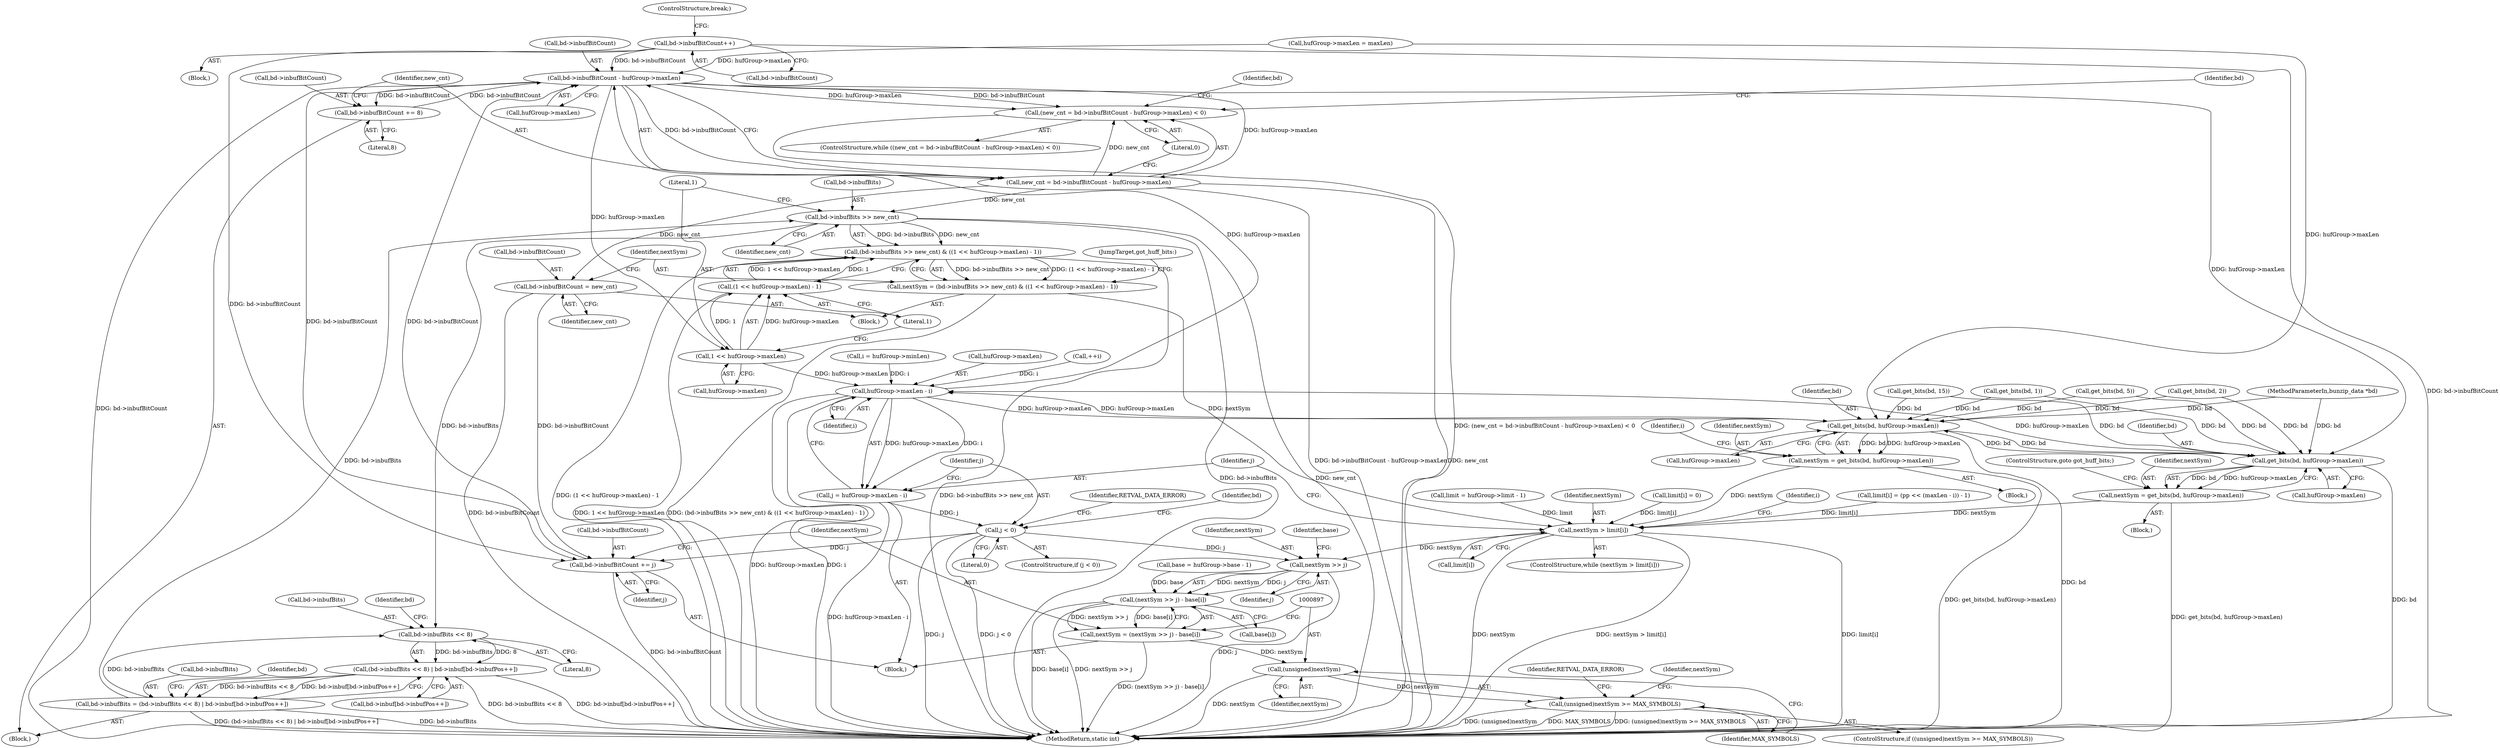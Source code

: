 digraph "0_busybox_0402cb32df015d9372578e3db27db47b33d5c7b0@pointer" {
"1000476" [label="(Call,bd->inbufBitCount++)"];
"1000775" [label="(Call,bd->inbufBitCount - hufGroup->maxLen)"];
"1000772" [label="(Call,(new_cnt = bd->inbufBitCount - hufGroup->maxLen) < 0)"];
"1000773" [label="(Call,new_cnt = bd->inbufBitCount - hufGroup->maxLen)"];
"1000824" [label="(Call,bd->inbufBitCount = new_cnt)"];
"1000880" [label="(Call,bd->inbufBitCount += j)"];
"1000832" [label="(Call,bd->inbufBits >> new_cnt)"];
"1000806" [label="(Call,bd->inbufBits << 8)"];
"1000805" [label="(Call,(bd->inbufBits << 8) | bd->inbuf[bd->inbufPos++])"];
"1000801" [label="(Call,bd->inbufBits = (bd->inbufBits << 8) | bd->inbuf[bd->inbufPos++])"];
"1000831" [label="(Call,(bd->inbufBits >> new_cnt) & ((1 << hufGroup->maxLen) - 1))"];
"1000829" [label="(Call,nextSym = (bd->inbufBits >> new_cnt) & ((1 << hufGroup->maxLen) - 1))"];
"1000860" [label="(Call,nextSym > limit[i])"];
"1000888" [label="(Call,nextSym >> j)"];
"1000887" [label="(Call,(nextSym >> j) - base[i])"];
"1000885" [label="(Call,nextSym = (nextSym >> j) - base[i])"];
"1000896" [label="(Call,(unsigned)nextSym)"];
"1000895" [label="(Call,(unsigned)nextSym >= MAX_SYMBOLS)"];
"1000795" [label="(Call,get_bits(bd, hufGroup->maxLen))"];
"1000793" [label="(Call,nextSym = get_bits(bd, hufGroup->maxLen))"];
"1000849" [label="(Call,get_bits(bd, hufGroup->maxLen))"];
"1000847" [label="(Call,nextSym = get_bits(bd, hufGroup->maxLen))"];
"1000869" [label="(Call,hufGroup->maxLen - i)"];
"1000867" [label="(Call,j = hufGroup->maxLen - i)"];
"1000875" [label="(Call,j < 0)"];
"1000819" [label="(Call,bd->inbufBitCount += 8)"];
"1000838" [label="(Call,1 << hufGroup->maxLen)"];
"1000837" [label="(Call,(1 << hufGroup->maxLen) - 1)"];
"1000351" [label="(Call,get_bits(bd, 15))"];
"1000794" [label="(Identifier,nextSym)"];
"1000873" [label="(Identifier,i)"];
"1000884" [label="(Identifier,j)"];
"1000779" [label="(Call,hufGroup->maxLen)"];
"1000813" [label="(Identifier,bd)"];
"1000819" [label="(Call,bd->inbufBitCount += 8)"];
"1000793" [label="(Call,nextSym = get_bits(bd, hufGroup->maxLen))"];
"1001177" [label="(MethodReturn,static int)"];
"1000782" [label="(Literal,0)"];
"1000836" [label="(Identifier,new_cnt)"];
"1000877" [label="(Literal,0)"];
"1000807" [label="(Call,bd->inbufBits)"];
"1000831" [label="(Call,(bd->inbufBits >> new_cnt) & ((1 << hufGroup->maxLen) - 1))"];
"1000861" [label="(Identifier,nextSym)"];
"1000801" [label="(Call,bd->inbufBits = (bd->inbufBits << 8) | bd->inbuf[bd->inbufPos++])"];
"1000375" [label="(Call,get_bits(bd, 1))"];
"1000859" [label="(ControlStructure,while (nextSym > limit[i]))"];
"1000811" [label="(Call,bd->inbuf[bd->inbufPos++])"];
"1000800" [label="(ControlStructure,goto got_huff_bits;)"];
"1000865" [label="(Call,++i)"];
"1000843" [label="(Literal,1)"];
"1000860" [label="(Call,nextSym > limit[i])"];
"1000810" [label="(Literal,8)"];
"1000783" [label="(Block,)"];
"1000773" [label="(Call,new_cnt = bd->inbufBitCount - hufGroup->maxLen)"];
"1000832" [label="(Call,bd->inbufBits >> new_cnt)"];
"1000888" [label="(Call,nextSym >> j)"];
"1000775" [label="(Call,bd->inbufBitCount - hufGroup->maxLen)"];
"1000477" [label="(Call,bd->inbufBitCount)"];
"1000476" [label="(Call,bd->inbufBitCount++)"];
"1000903" [label="(Identifier,nextSym)"];
"1000838" [label="(Call,1 << hufGroup->maxLen)"];
"1000823" [label="(Literal,8)"];
"1000806" [label="(Call,bd->inbufBits << 8)"];
"1000776" [label="(Call,bd->inbufBitCount)"];
"1000854" [label="(Call,i = hufGroup->minLen)"];
"1000894" [label="(ControlStructure,if ((unsigned)nextSym >= MAX_SYMBOLS))"];
"1000889" [label="(Identifier,nextSym)"];
"1000802" [label="(Call,bd->inbufBits)"];
"1000881" [label="(Call,bd->inbufBitCount)"];
"1000880" [label="(Call,bd->inbufBitCount += j)"];
"1000729" [label="(Block,)"];
"1000826" [label="(Identifier,bd)"];
"1000896" [label="(Call,(unsigned)nextSym)"];
"1000821" [label="(Identifier,bd)"];
"1000774" [label="(Identifier,new_cnt)"];
"1000850" [label="(Identifier,bd)"];
"1000901" [label="(Identifier,RETVAL_DATA_ERROR)"];
"1000886" [label="(Identifier,nextSym)"];
"1000787" [label="(Identifier,bd)"];
"1000820" [label="(Call,bd->inbufBitCount)"];
"1000824" [label="(Call,bd->inbufBitCount = new_cnt)"];
"1000898" [label="(Identifier,nextSym)"];
"1000797" [label="(Call,hufGroup->maxLen)"];
"1000870" [label="(Call,hufGroup->maxLen)"];
"1000837" [label="(Call,(1 << hufGroup->maxLen) - 1)"];
"1000847" [label="(Call,nextSym = get_bits(bd, hufGroup->maxLen))"];
"1000846" [label="(Block,)"];
"1000830" [label="(Identifier,nextSym)"];
"1000855" [label="(Identifier,i)"];
"1000892" [label="(Identifier,base)"];
"1000825" [label="(Call,bd->inbufBitCount)"];
"1000549" [label="(Call,hufGroup->maxLen = maxLen)"];
"1000805" [label="(Call,(bd->inbufBits << 8) | bd->inbuf[bd->inbufPos++])"];
"1000868" [label="(Identifier,j)"];
"1000849" [label="(Call,get_bits(bd, hufGroup->maxLen))"];
"1000875" [label="(Call,j < 0)"];
"1000439" [label="(Call,get_bits(bd, 5))"];
"1000752" [label="(Call,base = hufGroup->base - 1)"];
"1000890" [label="(Identifier,j)"];
"1000876" [label="(Identifier,j)"];
"1000844" [label="(JumpTarget,got_huff_bits:)"];
"1000586" [label="(Call,limit[i] = 0)"];
"1000869" [label="(Call,hufGroup->maxLen - i)"];
"1000848" [label="(Identifier,nextSym)"];
"1000158" [label="(MethodParameterIn,bunzip_data *bd)"];
"1000833" [label="(Call,bd->inbufBits)"];
"1000468" [label="(Call,get_bits(bd, 2))"];
"1000828" [label="(Identifier,new_cnt)"];
"1000769" [label="(Block,)"];
"1000866" [label="(Identifier,i)"];
"1000772" [label="(Call,(new_cnt = bd->inbufBitCount - hufGroup->maxLen) < 0)"];
"1000867" [label="(Call,j = hufGroup->maxLen - i)"];
"1000651" [label="(Call,limit[i] = (pp << (maxLen - i)) - 1)"];
"1000475" [label="(Block,)"];
"1000874" [label="(ControlStructure,if (j < 0))"];
"1000829" [label="(Call,nextSym = (bd->inbufBits >> new_cnt) & ((1 << hufGroup->maxLen) - 1))"];
"1000879" [label="(Identifier,RETVAL_DATA_ERROR)"];
"1000895" [label="(Call,(unsigned)nextSym >= MAX_SYMBOLS)"];
"1000792" [label="(Block,)"];
"1000891" [label="(Call,base[i])"];
"1000882" [label="(Identifier,bd)"];
"1000851" [label="(Call,hufGroup->maxLen)"];
"1000885" [label="(Call,nextSym = (nextSym >> j) - base[i])"];
"1000839" [label="(Literal,1)"];
"1000840" [label="(Call,hufGroup->maxLen)"];
"1000887" [label="(Call,(nextSym >> j) - base[i])"];
"1000480" [label="(ControlStructure,break;)"];
"1000795" [label="(Call,get_bits(bd, hufGroup->maxLen))"];
"1000759" [label="(Call,limit = hufGroup->limit - 1)"];
"1000899" [label="(Identifier,MAX_SYMBOLS)"];
"1000771" [label="(ControlStructure,while ((new_cnt = bd->inbufBitCount - hufGroup->maxLen) < 0))"];
"1000796" [label="(Identifier,bd)"];
"1000862" [label="(Call,limit[i])"];
"1000476" -> "1000475"  [label="AST: "];
"1000476" -> "1000477"  [label="CFG: "];
"1000477" -> "1000476"  [label="AST: "];
"1000480" -> "1000476"  [label="CFG: "];
"1000476" -> "1001177"  [label="DDG: bd->inbufBitCount"];
"1000476" -> "1000775"  [label="DDG: bd->inbufBitCount"];
"1000476" -> "1000880"  [label="DDG: bd->inbufBitCount"];
"1000775" -> "1000773"  [label="AST: "];
"1000775" -> "1000779"  [label="CFG: "];
"1000776" -> "1000775"  [label="AST: "];
"1000779" -> "1000775"  [label="AST: "];
"1000773" -> "1000775"  [label="CFG: "];
"1000775" -> "1001177"  [label="DDG: bd->inbufBitCount"];
"1000775" -> "1000772"  [label="DDG: bd->inbufBitCount"];
"1000775" -> "1000772"  [label="DDG: hufGroup->maxLen"];
"1000775" -> "1000773"  [label="DDG: bd->inbufBitCount"];
"1000775" -> "1000773"  [label="DDG: hufGroup->maxLen"];
"1000880" -> "1000775"  [label="DDG: bd->inbufBitCount"];
"1000819" -> "1000775"  [label="DDG: bd->inbufBitCount"];
"1000549" -> "1000775"  [label="DDG: hufGroup->maxLen"];
"1000869" -> "1000775"  [label="DDG: hufGroup->maxLen"];
"1000775" -> "1000795"  [label="DDG: hufGroup->maxLen"];
"1000775" -> "1000819"  [label="DDG: bd->inbufBitCount"];
"1000775" -> "1000838"  [label="DDG: hufGroup->maxLen"];
"1000775" -> "1000880"  [label="DDG: bd->inbufBitCount"];
"1000772" -> "1000771"  [label="AST: "];
"1000772" -> "1000782"  [label="CFG: "];
"1000773" -> "1000772"  [label="AST: "];
"1000782" -> "1000772"  [label="AST: "];
"1000787" -> "1000772"  [label="CFG: "];
"1000826" -> "1000772"  [label="CFG: "];
"1000772" -> "1001177"  [label="DDG: (new_cnt = bd->inbufBitCount - hufGroup->maxLen) < 0"];
"1000773" -> "1000772"  [label="DDG: new_cnt"];
"1000774" -> "1000773"  [label="AST: "];
"1000782" -> "1000773"  [label="CFG: "];
"1000773" -> "1001177"  [label="DDG: new_cnt"];
"1000773" -> "1001177"  [label="DDG: bd->inbufBitCount - hufGroup->maxLen"];
"1000773" -> "1000824"  [label="DDG: new_cnt"];
"1000773" -> "1000832"  [label="DDG: new_cnt"];
"1000824" -> "1000769"  [label="AST: "];
"1000824" -> "1000828"  [label="CFG: "];
"1000825" -> "1000824"  [label="AST: "];
"1000828" -> "1000824"  [label="AST: "];
"1000830" -> "1000824"  [label="CFG: "];
"1000824" -> "1001177"  [label="DDG: bd->inbufBitCount"];
"1000824" -> "1000880"  [label="DDG: bd->inbufBitCount"];
"1000880" -> "1000729"  [label="AST: "];
"1000880" -> "1000884"  [label="CFG: "];
"1000881" -> "1000880"  [label="AST: "];
"1000884" -> "1000880"  [label="AST: "];
"1000886" -> "1000880"  [label="CFG: "];
"1000880" -> "1001177"  [label="DDG: bd->inbufBitCount"];
"1000875" -> "1000880"  [label="DDG: j"];
"1000832" -> "1000831"  [label="AST: "];
"1000832" -> "1000836"  [label="CFG: "];
"1000833" -> "1000832"  [label="AST: "];
"1000836" -> "1000832"  [label="AST: "];
"1000839" -> "1000832"  [label="CFG: "];
"1000832" -> "1001177"  [label="DDG: bd->inbufBits"];
"1000832" -> "1001177"  [label="DDG: new_cnt"];
"1000832" -> "1000806"  [label="DDG: bd->inbufBits"];
"1000832" -> "1000831"  [label="DDG: bd->inbufBits"];
"1000832" -> "1000831"  [label="DDG: new_cnt"];
"1000801" -> "1000832"  [label="DDG: bd->inbufBits"];
"1000806" -> "1000805"  [label="AST: "];
"1000806" -> "1000810"  [label="CFG: "];
"1000807" -> "1000806"  [label="AST: "];
"1000810" -> "1000806"  [label="AST: "];
"1000813" -> "1000806"  [label="CFG: "];
"1000806" -> "1000805"  [label="DDG: bd->inbufBits"];
"1000806" -> "1000805"  [label="DDG: 8"];
"1000801" -> "1000806"  [label="DDG: bd->inbufBits"];
"1000805" -> "1000801"  [label="AST: "];
"1000805" -> "1000811"  [label="CFG: "];
"1000811" -> "1000805"  [label="AST: "];
"1000801" -> "1000805"  [label="CFG: "];
"1000805" -> "1001177"  [label="DDG: bd->inbufBits << 8"];
"1000805" -> "1001177"  [label="DDG: bd->inbuf[bd->inbufPos++]"];
"1000805" -> "1000801"  [label="DDG: bd->inbufBits << 8"];
"1000805" -> "1000801"  [label="DDG: bd->inbuf[bd->inbufPos++]"];
"1000801" -> "1000783"  [label="AST: "];
"1000802" -> "1000801"  [label="AST: "];
"1000821" -> "1000801"  [label="CFG: "];
"1000801" -> "1001177"  [label="DDG: (bd->inbufBits << 8) | bd->inbuf[bd->inbufPos++]"];
"1000801" -> "1001177"  [label="DDG: bd->inbufBits"];
"1000831" -> "1000829"  [label="AST: "];
"1000831" -> "1000837"  [label="CFG: "];
"1000837" -> "1000831"  [label="AST: "];
"1000829" -> "1000831"  [label="CFG: "];
"1000831" -> "1001177"  [label="DDG: bd->inbufBits >> new_cnt"];
"1000831" -> "1001177"  [label="DDG: (1 << hufGroup->maxLen) - 1"];
"1000831" -> "1000829"  [label="DDG: bd->inbufBits >> new_cnt"];
"1000831" -> "1000829"  [label="DDG: (1 << hufGroup->maxLen) - 1"];
"1000837" -> "1000831"  [label="DDG: 1 << hufGroup->maxLen"];
"1000837" -> "1000831"  [label="DDG: 1"];
"1000829" -> "1000769"  [label="AST: "];
"1000830" -> "1000829"  [label="AST: "];
"1000844" -> "1000829"  [label="CFG: "];
"1000829" -> "1001177"  [label="DDG: (bd->inbufBits >> new_cnt) & ((1 << hufGroup->maxLen) - 1)"];
"1000829" -> "1000860"  [label="DDG: nextSym"];
"1000860" -> "1000859"  [label="AST: "];
"1000860" -> "1000862"  [label="CFG: "];
"1000861" -> "1000860"  [label="AST: "];
"1000862" -> "1000860"  [label="AST: "];
"1000866" -> "1000860"  [label="CFG: "];
"1000868" -> "1000860"  [label="CFG: "];
"1000860" -> "1001177"  [label="DDG: nextSym > limit[i]"];
"1000860" -> "1001177"  [label="DDG: limit[i]"];
"1000860" -> "1001177"  [label="DDG: nextSym"];
"1000793" -> "1000860"  [label="DDG: nextSym"];
"1000847" -> "1000860"  [label="DDG: nextSym"];
"1000586" -> "1000860"  [label="DDG: limit[i]"];
"1000651" -> "1000860"  [label="DDG: limit[i]"];
"1000759" -> "1000860"  [label="DDG: limit"];
"1000860" -> "1000888"  [label="DDG: nextSym"];
"1000888" -> "1000887"  [label="AST: "];
"1000888" -> "1000890"  [label="CFG: "];
"1000889" -> "1000888"  [label="AST: "];
"1000890" -> "1000888"  [label="AST: "];
"1000892" -> "1000888"  [label="CFG: "];
"1000888" -> "1001177"  [label="DDG: j"];
"1000888" -> "1000887"  [label="DDG: nextSym"];
"1000888" -> "1000887"  [label="DDG: j"];
"1000875" -> "1000888"  [label="DDG: j"];
"1000887" -> "1000885"  [label="AST: "];
"1000887" -> "1000891"  [label="CFG: "];
"1000891" -> "1000887"  [label="AST: "];
"1000885" -> "1000887"  [label="CFG: "];
"1000887" -> "1001177"  [label="DDG: base[i]"];
"1000887" -> "1001177"  [label="DDG: nextSym >> j"];
"1000887" -> "1000885"  [label="DDG: nextSym >> j"];
"1000887" -> "1000885"  [label="DDG: base[i]"];
"1000752" -> "1000887"  [label="DDG: base"];
"1000885" -> "1000729"  [label="AST: "];
"1000886" -> "1000885"  [label="AST: "];
"1000897" -> "1000885"  [label="CFG: "];
"1000885" -> "1001177"  [label="DDG: (nextSym >> j) - base[i]"];
"1000885" -> "1000896"  [label="DDG: nextSym"];
"1000896" -> "1000895"  [label="AST: "];
"1000896" -> "1000898"  [label="CFG: "];
"1000897" -> "1000896"  [label="AST: "];
"1000898" -> "1000896"  [label="AST: "];
"1000899" -> "1000896"  [label="CFG: "];
"1000896" -> "1001177"  [label="DDG: nextSym"];
"1000896" -> "1000895"  [label="DDG: nextSym"];
"1000895" -> "1000894"  [label="AST: "];
"1000895" -> "1000899"  [label="CFG: "];
"1000899" -> "1000895"  [label="AST: "];
"1000901" -> "1000895"  [label="CFG: "];
"1000903" -> "1000895"  [label="CFG: "];
"1000895" -> "1001177"  [label="DDG: MAX_SYMBOLS"];
"1000895" -> "1001177"  [label="DDG: (unsigned)nextSym >= MAX_SYMBOLS"];
"1000895" -> "1001177"  [label="DDG: (unsigned)nextSym"];
"1000795" -> "1000793"  [label="AST: "];
"1000795" -> "1000797"  [label="CFG: "];
"1000796" -> "1000795"  [label="AST: "];
"1000797" -> "1000795"  [label="AST: "];
"1000793" -> "1000795"  [label="CFG: "];
"1000795" -> "1001177"  [label="DDG: bd"];
"1000795" -> "1000793"  [label="DDG: bd"];
"1000795" -> "1000793"  [label="DDG: hufGroup->maxLen"];
"1000375" -> "1000795"  [label="DDG: bd"];
"1000849" -> "1000795"  [label="DDG: bd"];
"1000439" -> "1000795"  [label="DDG: bd"];
"1000468" -> "1000795"  [label="DDG: bd"];
"1000351" -> "1000795"  [label="DDG: bd"];
"1000158" -> "1000795"  [label="DDG: bd"];
"1000795" -> "1000849"  [label="DDG: bd"];
"1000795" -> "1000869"  [label="DDG: hufGroup->maxLen"];
"1000793" -> "1000792"  [label="AST: "];
"1000794" -> "1000793"  [label="AST: "];
"1000800" -> "1000793"  [label="CFG: "];
"1000793" -> "1001177"  [label="DDG: get_bits(bd, hufGroup->maxLen)"];
"1000849" -> "1000847"  [label="AST: "];
"1000849" -> "1000851"  [label="CFG: "];
"1000850" -> "1000849"  [label="AST: "];
"1000851" -> "1000849"  [label="AST: "];
"1000847" -> "1000849"  [label="CFG: "];
"1000849" -> "1001177"  [label="DDG: bd"];
"1000849" -> "1000847"  [label="DDG: bd"];
"1000849" -> "1000847"  [label="DDG: hufGroup->maxLen"];
"1000375" -> "1000849"  [label="DDG: bd"];
"1000439" -> "1000849"  [label="DDG: bd"];
"1000468" -> "1000849"  [label="DDG: bd"];
"1000351" -> "1000849"  [label="DDG: bd"];
"1000158" -> "1000849"  [label="DDG: bd"];
"1000549" -> "1000849"  [label="DDG: hufGroup->maxLen"];
"1000869" -> "1000849"  [label="DDG: hufGroup->maxLen"];
"1000849" -> "1000869"  [label="DDG: hufGroup->maxLen"];
"1000847" -> "1000846"  [label="AST: "];
"1000848" -> "1000847"  [label="AST: "];
"1000855" -> "1000847"  [label="CFG: "];
"1000847" -> "1001177"  [label="DDG: get_bits(bd, hufGroup->maxLen)"];
"1000869" -> "1000867"  [label="AST: "];
"1000869" -> "1000873"  [label="CFG: "];
"1000870" -> "1000869"  [label="AST: "];
"1000873" -> "1000869"  [label="AST: "];
"1000867" -> "1000869"  [label="CFG: "];
"1000869" -> "1001177"  [label="DDG: hufGroup->maxLen"];
"1000869" -> "1001177"  [label="DDG: i"];
"1000869" -> "1000867"  [label="DDG: hufGroup->maxLen"];
"1000869" -> "1000867"  [label="DDG: i"];
"1000838" -> "1000869"  [label="DDG: hufGroup->maxLen"];
"1000865" -> "1000869"  [label="DDG: i"];
"1000854" -> "1000869"  [label="DDG: i"];
"1000867" -> "1000729"  [label="AST: "];
"1000868" -> "1000867"  [label="AST: "];
"1000876" -> "1000867"  [label="CFG: "];
"1000867" -> "1001177"  [label="DDG: hufGroup->maxLen - i"];
"1000867" -> "1000875"  [label="DDG: j"];
"1000875" -> "1000874"  [label="AST: "];
"1000875" -> "1000877"  [label="CFG: "];
"1000876" -> "1000875"  [label="AST: "];
"1000877" -> "1000875"  [label="AST: "];
"1000879" -> "1000875"  [label="CFG: "];
"1000882" -> "1000875"  [label="CFG: "];
"1000875" -> "1001177"  [label="DDG: j"];
"1000875" -> "1001177"  [label="DDG: j < 0"];
"1000819" -> "1000783"  [label="AST: "];
"1000819" -> "1000823"  [label="CFG: "];
"1000820" -> "1000819"  [label="AST: "];
"1000823" -> "1000819"  [label="AST: "];
"1000774" -> "1000819"  [label="CFG: "];
"1000838" -> "1000837"  [label="AST: "];
"1000838" -> "1000840"  [label="CFG: "];
"1000839" -> "1000838"  [label="AST: "];
"1000840" -> "1000838"  [label="AST: "];
"1000843" -> "1000838"  [label="CFG: "];
"1000838" -> "1000837"  [label="DDG: 1"];
"1000838" -> "1000837"  [label="DDG: hufGroup->maxLen"];
"1000837" -> "1000843"  [label="CFG: "];
"1000843" -> "1000837"  [label="AST: "];
"1000837" -> "1001177"  [label="DDG: 1 << hufGroup->maxLen"];
}
